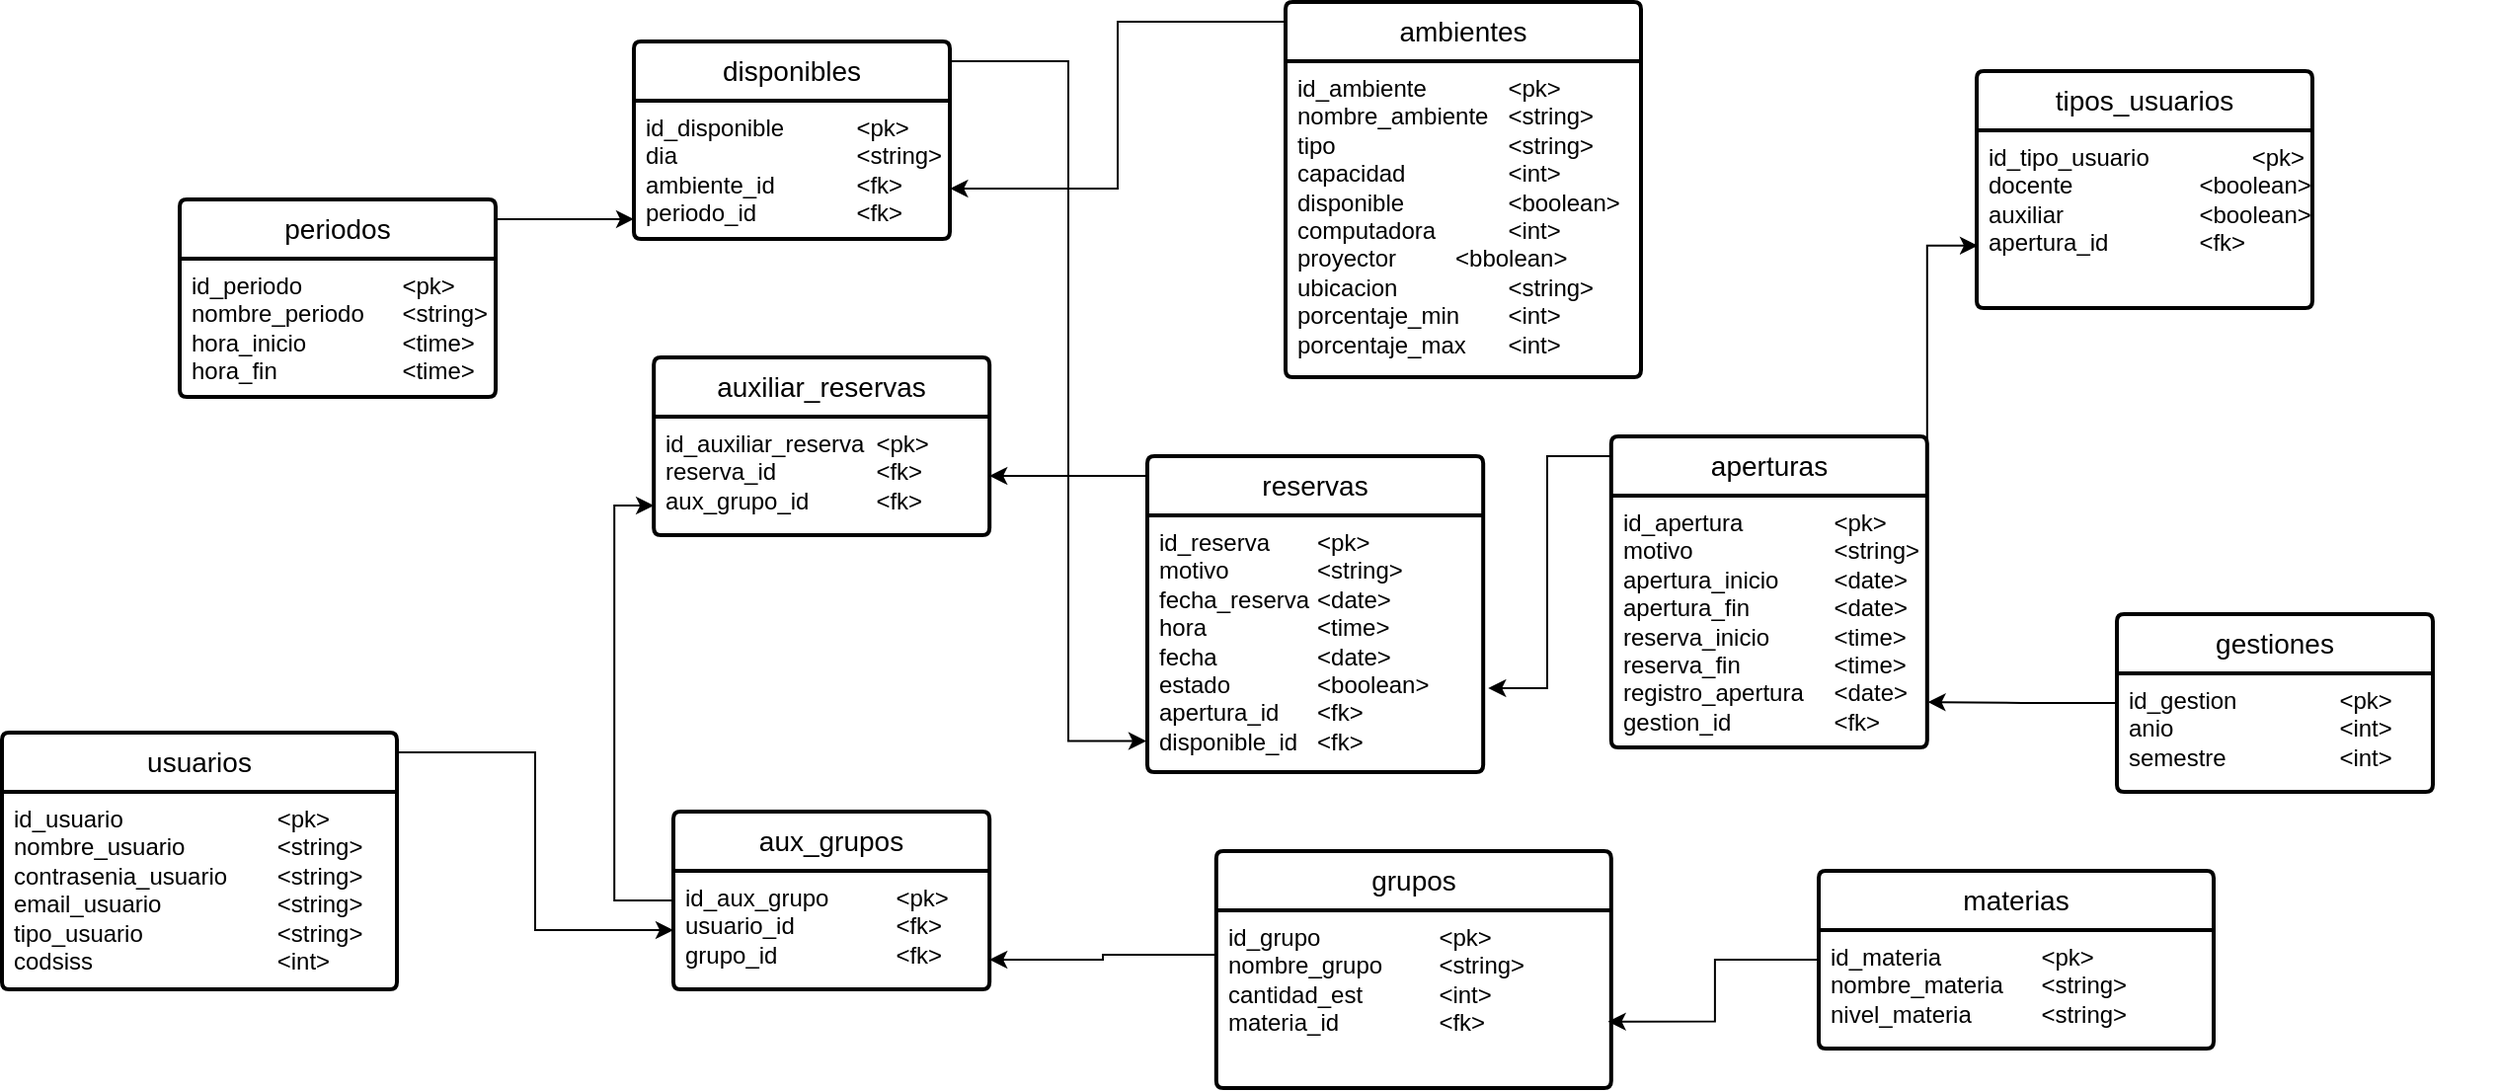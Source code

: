 <mxfile version="24.2.5" type="github">
  <diagram name="Página-1" id="DgZ_UcIA0mCEVcMzfX3X">
    <mxGraphModel dx="1750" dy="870" grid="1" gridSize="10" guides="1" tooltips="1" connect="1" arrows="1" fold="1" page="1" pageScale="1" pageWidth="1400" pageHeight="700" math="0" shadow="0">
      <root>
        <mxCell id="0" />
        <mxCell id="1" parent="0" />
        <mxCell id="g_gUJ1dNLiiiMhwHSjBD-1" value="ambientes" style="swimlane;childLayout=stackLayout;horizontal=1;startSize=30;horizontalStack=0;rounded=1;fontSize=14;fontStyle=0;strokeWidth=2;resizeParent=0;resizeLast=1;shadow=0;dashed=0;align=center;arcSize=4;whiteSpace=wrap;html=1;" vertex="1" parent="1">
          <mxGeometry x="740" y="50" width="180" height="190" as="geometry" />
        </mxCell>
        <mxCell id="g_gUJ1dNLiiiMhwHSjBD-2" value="id_ambiente&lt;span style=&quot;white-space: pre;&quot;&gt;&#x9;&lt;/span&gt;&lt;span style=&quot;white-space: pre;&quot;&gt;&#x9;&lt;/span&gt;&amp;lt;pk&amp;gt;&lt;div&gt;nombre_ambiente&lt;span style=&quot;white-space: pre;&quot;&gt;&#x9;&lt;/span&gt;&amp;lt;string&amp;gt;&lt;span style=&quot;white-space: pre;&quot;&gt;&#x9;&lt;/span&gt;&lt;/div&gt;&lt;div&gt;tipo&lt;span style=&quot;white-space: pre;&quot;&gt;&#x9;&lt;/span&gt;&lt;span style=&quot;white-space: pre;&quot;&gt;&#x9;&lt;/span&gt;&lt;span style=&quot;white-space: pre;&quot;&gt;&#x9;&lt;/span&gt;&lt;span style=&quot;white-space: pre;&quot;&gt;&#x9;&lt;/span&gt;&amp;lt;string&amp;gt;&lt;span style=&quot;white-space: pre;&quot;&gt;&#x9;&lt;/span&gt;&lt;span style=&quot;white-space: pre;&quot;&gt;&#x9;&lt;/span&gt;&lt;br&gt;capacidad&lt;span style=&quot;white-space: pre;&quot;&gt;&#x9;&lt;/span&gt;&lt;span style=&quot;white-space: pre;&quot;&gt;&#x9;&lt;/span&gt;&amp;lt;int&amp;gt;&lt;br&gt;disponible&lt;span style=&quot;white-space: pre;&quot;&gt;&#x9;&lt;/span&gt;&lt;span style=&quot;white-space: pre;&quot;&gt;&#x9;&lt;/span&gt;&amp;lt;boolean&amp;gt;&lt;/div&gt;&lt;div&gt;computadora&amp;nbsp;&lt;span style=&quot;white-space: pre;&quot;&gt;&#x9;&lt;/span&gt;&lt;span style=&quot;white-space: pre;&quot;&gt;&#x9;&lt;/span&gt;&amp;lt;int&amp;gt;&lt;/div&gt;&lt;div&gt;proyector&lt;span style=&quot;white-space: pre;&quot;&gt;&#x9;&lt;/span&gt;&lt;span style=&quot;white-space: pre;&quot;&gt;&#x9;&lt;/span&gt;&amp;lt;bbolean&amp;gt;&lt;/div&gt;&lt;div&gt;ubicacion&lt;span style=&quot;white-space: pre;&quot;&gt;&#x9;&lt;/span&gt;&lt;span style=&quot;white-space: pre;&quot;&gt;&#x9;&lt;/span&gt;&lt;span style=&quot;white-space: pre;&quot;&gt;&#x9;&lt;/span&gt;&amp;lt;string&amp;gt;&lt;/div&gt;&lt;div&gt;porcentaje_min&lt;span style=&quot;white-space: pre;&quot;&gt;&#x9;&lt;/span&gt;&amp;lt;int&amp;gt;&lt;br&gt;porcentaje_max&lt;span style=&quot;white-space: pre;&quot;&gt;&#x9;&lt;/span&gt;&amp;lt;int&amp;gt;&lt;/div&gt;" style="align=left;strokeColor=none;fillColor=none;spacingLeft=4;fontSize=12;verticalAlign=top;resizable=0;rotatable=0;part=1;html=1;" vertex="1" parent="g_gUJ1dNLiiiMhwHSjBD-1">
          <mxGeometry y="30" width="180" height="160" as="geometry" />
        </mxCell>
        <mxCell id="g_gUJ1dNLiiiMhwHSjBD-3" value="disponibles" style="swimlane;childLayout=stackLayout;horizontal=1;startSize=30;horizontalStack=0;rounded=1;fontSize=14;fontStyle=0;strokeWidth=2;resizeParent=0;resizeLast=1;shadow=0;dashed=0;align=center;arcSize=4;whiteSpace=wrap;html=1;" vertex="1" parent="1">
          <mxGeometry x="410" y="70" width="160" height="100" as="geometry" />
        </mxCell>
        <mxCell id="g_gUJ1dNLiiiMhwHSjBD-4" value="id_disponible&lt;span style=&quot;white-space: pre;&quot;&gt;&#x9;&lt;/span&gt;&lt;span style=&quot;white-space: pre;&quot;&gt;&#x9;&lt;/span&gt;&amp;lt;pk&amp;gt;&lt;div&gt;dia&lt;span style=&quot;white-space: pre;&quot;&gt;&#x9;&lt;/span&gt;&lt;span style=&quot;white-space: pre;&quot;&gt;&#x9;&lt;/span&gt;&lt;span style=&quot;white-space: pre;&quot;&gt;&#x9;&lt;/span&gt;&lt;span style=&quot;white-space: pre;&quot;&gt;&#x9;&lt;/span&gt;&amp;lt;string&amp;gt;&lt;span style=&quot;white-space: pre;&quot;&gt;&#x9;&lt;/span&gt;&lt;/div&gt;&lt;div&gt;ambiente_id&lt;span style=&quot;white-space: pre;&quot;&gt;&#x9;&lt;span style=&quot;white-space: pre;&quot;&gt;&#x9;&lt;/span&gt;&lt;/span&gt;&amp;lt;fk&amp;gt;&lt;span style=&quot;white-space: pre;&quot;&gt;&#x9;&lt;/span&gt;&lt;span style=&quot;white-space: pre;&quot;&gt;&#x9;&lt;/span&gt;&lt;br&gt;periodo_id&lt;span style=&quot;white-space: pre;&quot;&gt;&#x9;&lt;/span&gt;&lt;span style=&quot;white-space: pre;&quot;&gt;&#x9;&lt;/span&gt;&amp;lt;fk&amp;gt;&lt;br&gt;&lt;br&gt;&lt;/div&gt;" style="align=left;strokeColor=none;fillColor=none;spacingLeft=4;fontSize=12;verticalAlign=top;resizable=0;rotatable=0;part=1;html=1;" vertex="1" parent="g_gUJ1dNLiiiMhwHSjBD-3">
          <mxGeometry y="30" width="160" height="70" as="geometry" />
        </mxCell>
        <mxCell id="g_gUJ1dNLiiiMhwHSjBD-5" value="gestiones" style="swimlane;childLayout=stackLayout;horizontal=1;startSize=30;horizontalStack=0;rounded=1;fontSize=14;fontStyle=0;strokeWidth=2;resizeParent=0;resizeLast=1;shadow=0;dashed=0;align=center;arcSize=4;whiteSpace=wrap;html=1;" vertex="1" parent="1">
          <mxGeometry x="1161" y="360" width="160" height="90" as="geometry" />
        </mxCell>
        <mxCell id="g_gUJ1dNLiiiMhwHSjBD-6" value="id_gestion&lt;span style=&quot;white-space: pre;&quot;&gt;&#x9;&lt;/span&gt;&lt;span style=&quot;white-space: pre;&quot;&gt;&#x9;&lt;/span&gt;&amp;lt;pk&amp;gt;&lt;div&gt;anio&amp;nbsp;&lt;span style=&quot;white-space: pre;&quot;&gt;&#x9;&lt;/span&gt;&lt;span style=&quot;white-space: pre;&quot;&gt;&#x9;&lt;/span&gt;&lt;span style=&quot;white-space: pre;&quot;&gt;&#x9;&lt;/span&gt;&amp;lt;int&amp;gt;&lt;span style=&quot;white-space: pre;&quot;&gt;&#x9;&lt;/span&gt;&lt;/div&gt;&lt;div&gt;semestre&lt;span style=&quot;white-space: pre;&quot;&gt;&#x9;&lt;/span&gt;&lt;span style=&quot;white-space: pre;&quot;&gt;&#x9;&lt;/span&gt;&lt;span style=&quot;white-space: pre;&quot;&gt;&#x9;&lt;/span&gt;&amp;lt;int&amp;gt;&lt;span style=&quot;white-space: pre;&quot;&gt;&#x9;&lt;/span&gt;&lt;span style=&quot;white-space: pre;&quot;&gt;&#x9;&lt;/span&gt;&lt;br&gt;&lt;br&gt;&lt;br&gt;&lt;/div&gt;" style="align=left;strokeColor=none;fillColor=none;spacingLeft=4;fontSize=12;verticalAlign=top;resizable=0;rotatable=0;part=1;html=1;" vertex="1" parent="g_gUJ1dNLiiiMhwHSjBD-5">
          <mxGeometry y="30" width="160" height="60" as="geometry" />
        </mxCell>
        <mxCell id="g_gUJ1dNLiiiMhwHSjBD-7" value="aperturas" style="swimlane;childLayout=stackLayout;horizontal=1;startSize=30;horizontalStack=0;rounded=1;fontSize=14;fontStyle=0;strokeWidth=2;resizeParent=0;resizeLast=1;shadow=0;dashed=0;align=center;arcSize=4;whiteSpace=wrap;html=1;" vertex="1" parent="1">
          <mxGeometry x="904.91" y="270" width="160" height="157.5" as="geometry" />
        </mxCell>
        <mxCell id="g_gUJ1dNLiiiMhwHSjBD-8" value="id_apertura&lt;span style=&quot;white-space: pre;&quot;&gt;&#x9;&lt;/span&gt;&lt;span style=&quot;white-space: pre;&quot;&gt;&#x9;&lt;/span&gt;&amp;lt;pk&amp;gt;&lt;br&gt;motivo&amp;nbsp;&lt;span style=&quot;white-space: pre;&quot;&gt;&#x9;&lt;/span&gt;&lt;span style=&quot;white-space: pre;&quot;&gt;&#x9;&lt;/span&gt;&lt;span style=&quot;white-space: pre;&quot;&gt;&#x9;&lt;/span&gt;&amp;lt;string&amp;gt;&lt;br&gt;&lt;div&gt;apertura_inicio&lt;span style=&quot;white-space: pre;&quot;&gt;&#x9;&lt;/span&gt;&amp;lt;date&amp;gt;&lt;/div&gt;&lt;div&gt;&lt;span style=&quot;background-color: initial;&quot;&gt;apertura_fin&lt;span style=&quot;white-space: pre;&quot;&gt;&#x9;&lt;/span&gt;&lt;/span&gt;&lt;span style=&quot;background-color: initial; white-space-collapse: preserve;&quot;&gt;&#x9;&lt;/span&gt;&lt;span style=&quot;background-color: initial;&quot;&gt;&amp;lt;date&amp;gt;&lt;/span&gt;&lt;/div&gt;&lt;div&gt;&lt;span style=&quot;background-color: initial;&quot;&gt;reserva_inicio&lt;span style=&quot;white-space-collapse: preserve;&quot;&gt;&#x9;&lt;/span&gt;&lt;/span&gt;&lt;span style=&quot;white-space-collapse: preserve; background-color: initial;&quot;&gt;&#x9;&lt;/span&gt;&lt;span style=&quot;background-color: initial;&quot;&gt;&amp;lt;time&amp;gt;&lt;/span&gt;&lt;span style=&quot;background-color: initial;&quot;&gt;&lt;br&gt;&lt;/span&gt;&lt;/div&gt;&lt;div&gt;&lt;span style=&quot;background-color: initial;&quot;&gt;reserva_fin&lt;span style=&quot;white-space-collapse: preserve;&quot;&gt;&#x9;&lt;/span&gt;&lt;/span&gt;&lt;span style=&quot;white-space-collapse: preserve; background-color: initial;&quot;&gt;&#x9;&lt;/span&gt;&lt;span style=&quot;background-color: initial;&quot;&gt;&amp;lt;time&amp;gt;&lt;/span&gt;&lt;span style=&quot;background-color: initial;&quot;&gt;&lt;br&gt;&lt;/span&gt;&lt;/div&gt;&lt;div&gt;&lt;span style=&quot;background-color: initial;&quot;&gt;registro_apertura&lt;span style=&quot;white-space: pre;&quot;&gt;&#x9;&lt;/span&gt;&amp;lt;date&amp;gt;&lt;/span&gt;&lt;/div&gt;&lt;div&gt;&lt;span style=&quot;background-color: initial;&quot;&gt;gestion_id&lt;span style=&quot;white-space: pre;&quot;&gt;&#x9;&lt;/span&gt;&lt;span style=&quot;white-space: pre;&quot;&gt;&#x9;&lt;/span&gt;&amp;lt;fk&amp;gt;&lt;/span&gt;&lt;/div&gt;" style="align=left;strokeColor=none;fillColor=none;spacingLeft=4;fontSize=12;verticalAlign=top;resizable=0;rotatable=0;part=1;html=1;" vertex="1" parent="g_gUJ1dNLiiiMhwHSjBD-7">
          <mxGeometry y="30" width="160" height="127.5" as="geometry" />
        </mxCell>
        <mxCell id="g_gUJ1dNLiiiMhwHSjBD-9" value="materias" style="swimlane;childLayout=stackLayout;horizontal=1;startSize=30;horizontalStack=0;rounded=1;fontSize=14;fontStyle=0;strokeWidth=2;resizeParent=0;resizeLast=1;shadow=0;dashed=0;align=center;arcSize=4;whiteSpace=wrap;html=1;" vertex="1" parent="1">
          <mxGeometry x="1010" y="490" width="200" height="90" as="geometry" />
        </mxCell>
        <mxCell id="g_gUJ1dNLiiiMhwHSjBD-10" value="id_materia&lt;span style=&quot;white-space: pre;&quot;&gt;&#x9;&lt;/span&gt;&lt;span style=&quot;white-space: pre;&quot;&gt;&#x9;&lt;/span&gt;&amp;lt;pk&amp;gt;&lt;div&gt;nombre_materia&lt;span style=&quot;white-space: pre;&quot;&gt;&#x9;&lt;/span&gt;&amp;lt;string&amp;gt;&lt;span style=&quot;white-space: pre;&quot;&gt;&#x9;&lt;/span&gt;&lt;/div&gt;&lt;div&gt;nivel_materia&lt;span style=&quot;background-color: initial; white-space-collapse: preserve;&quot;&gt;&#x9;&lt;/span&gt;&lt;span style=&quot;background-color: initial; white-space-collapse: preserve;&quot;&gt;&#x9;&lt;/span&gt;&lt;span style=&quot;background-color: initial;&quot;&gt;&amp;lt;string&amp;gt;&lt;/span&gt;&lt;br&gt;&lt;/div&gt;" style="align=left;strokeColor=none;fillColor=none;spacingLeft=4;fontSize=12;verticalAlign=top;resizable=0;rotatable=0;part=1;html=1;" vertex="1" parent="g_gUJ1dNLiiiMhwHSjBD-9">
          <mxGeometry y="30" width="200" height="60" as="geometry" />
        </mxCell>
        <mxCell id="g_gUJ1dNLiiiMhwHSjBD-11" value="grupos" style="swimlane;childLayout=stackLayout;horizontal=1;startSize=30;horizontalStack=0;rounded=1;fontSize=14;fontStyle=0;strokeWidth=2;resizeParent=0;resizeLast=1;shadow=0;dashed=0;align=center;arcSize=4;whiteSpace=wrap;html=1;" vertex="1" parent="1">
          <mxGeometry x="704.91" y="480" width="200" height="120" as="geometry" />
        </mxCell>
        <mxCell id="g_gUJ1dNLiiiMhwHSjBD-12" value="id_grupo&lt;span style=&quot;white-space: pre;&quot;&gt;&#x9;&lt;/span&gt;&lt;span style=&quot;white-space: pre;&quot;&gt;&#x9;&lt;span style=&quot;white-space: pre;&quot;&gt;&#x9;&lt;/span&gt;&lt;/span&gt;&amp;lt;pk&amp;gt;&lt;div&gt;nombre_grupo&lt;span style=&quot;white-space: pre;&quot;&gt;&#x9;&lt;/span&gt;&lt;span style=&quot;white-space: pre;&quot;&gt;&#x9;&lt;/span&gt;&amp;lt;string&amp;gt;&lt;span style=&quot;white-space: pre;&quot;&gt;&#x9;&lt;/span&gt;&lt;/div&gt;&lt;div&gt;cantidad_est&lt;span style=&quot;background-color: initial; white-space-collapse: preserve;&quot;&gt;&#x9;&lt;/span&gt;&lt;span style=&quot;background-color: initial; white-space-collapse: preserve;&quot;&gt;&#x9;&lt;/span&gt;&lt;span style=&quot;background-color: initial;&quot;&gt;&amp;lt;int&amp;gt;&lt;/span&gt;&lt;br&gt;&lt;/div&gt;&lt;div&gt;materia_id&lt;span style=&quot;white-space: pre;&quot;&gt;&#x9;&lt;/span&gt;&lt;span style=&quot;white-space: pre;&quot;&gt;&#x9;&lt;/span&gt;&amp;lt;fk&amp;gt;&lt;/div&gt;&lt;div&gt;&lt;br&gt;&lt;/div&gt;" style="align=left;strokeColor=none;fillColor=none;spacingLeft=4;fontSize=12;verticalAlign=top;resizable=0;rotatable=0;part=1;html=1;" vertex="1" parent="g_gUJ1dNLiiiMhwHSjBD-11">
          <mxGeometry y="30" width="200" height="90" as="geometry" />
        </mxCell>
        <mxCell id="g_gUJ1dNLiiiMhwHSjBD-13" value="aux_grupos" style="swimlane;childLayout=stackLayout;horizontal=1;startSize=30;horizontalStack=0;rounded=1;fontSize=14;fontStyle=0;strokeWidth=2;resizeParent=0;resizeLast=1;shadow=0;dashed=0;align=center;arcSize=4;whiteSpace=wrap;html=1;" vertex="1" parent="1">
          <mxGeometry x="430" y="460" width="160.09" height="90" as="geometry" />
        </mxCell>
        <mxCell id="g_gUJ1dNLiiiMhwHSjBD-14" value="id_aux_grupo&lt;span style=&quot;white-space: pre;&quot;&gt;&#x9;&lt;/span&gt;&lt;span style=&quot;white-space: pre;&quot;&gt;&#x9;&lt;/span&gt;&amp;lt;pk&amp;gt;&lt;div&gt;usuario_id&lt;span style=&quot;white-space: pre;&quot;&gt;&#x9;&lt;/span&gt;&lt;span style=&quot;white-space: pre;&quot;&gt;&#x9;&lt;/span&gt;&amp;lt;fk&amp;gt;&lt;span style=&quot;white-space: pre;&quot;&gt;&#x9;&lt;/span&gt;&lt;/div&gt;&lt;div&gt;&lt;span style=&quot;background-color: initial;&quot;&gt;grupo_id&lt;span style=&quot;white-space: pre;&quot;&gt;&#x9;&lt;/span&gt;&lt;span style=&quot;white-space: pre;&quot;&gt;&#x9;&lt;/span&gt;&lt;span style=&quot;white-space: pre;&quot;&gt;&#x9;&lt;/span&gt;&amp;lt;fk&amp;gt;&lt;/span&gt;&lt;br&gt;&lt;/div&gt;" style="align=left;strokeColor=none;fillColor=none;spacingLeft=4;fontSize=12;verticalAlign=top;resizable=0;rotatable=0;part=1;html=1;" vertex="1" parent="g_gUJ1dNLiiiMhwHSjBD-13">
          <mxGeometry y="30" width="160.09" height="60" as="geometry" />
        </mxCell>
        <mxCell id="g_gUJ1dNLiiiMhwHSjBD-15" style="edgeStyle=orthogonalEdgeStyle;rounded=0;orthogonalLoop=1;jettySize=auto;html=1;exitX=0;exitY=0.25;exitDx=0;exitDy=0;entryX=0.992;entryY=0.626;entryDx=0;entryDy=0;entryPerimeter=0;" edge="1" parent="1" source="g_gUJ1dNLiiiMhwHSjBD-10" target="g_gUJ1dNLiiiMhwHSjBD-12">
          <mxGeometry relative="1" as="geometry" />
        </mxCell>
        <mxCell id="g_gUJ1dNLiiiMhwHSjBD-16" style="edgeStyle=orthogonalEdgeStyle;rounded=0;orthogonalLoop=1;jettySize=auto;html=1;exitX=0;exitY=0.25;exitDx=0;exitDy=0;entryX=1;entryY=0.75;entryDx=0;entryDy=0;" edge="1" parent="1" source="g_gUJ1dNLiiiMhwHSjBD-12" target="g_gUJ1dNLiiiMhwHSjBD-14">
          <mxGeometry relative="1" as="geometry" />
        </mxCell>
        <mxCell id="g_gUJ1dNLiiiMhwHSjBD-17" style="edgeStyle=orthogonalEdgeStyle;rounded=0;orthogonalLoop=1;jettySize=auto;html=1;exitX=0;exitY=0.25;exitDx=0;exitDy=0;entryX=1.002;entryY=0.82;entryDx=0;entryDy=0;entryPerimeter=0;" edge="1" parent="1" source="g_gUJ1dNLiiiMhwHSjBD-6" target="g_gUJ1dNLiiiMhwHSjBD-8">
          <mxGeometry relative="1" as="geometry" />
        </mxCell>
        <mxCell id="g_gUJ1dNLiiiMhwHSjBD-18" style="edgeStyle=orthogonalEdgeStyle;rounded=0;orthogonalLoop=1;jettySize=auto;html=1;exitX=1;exitY=0;exitDx=0;exitDy=0;entryX=0;entryY=0.857;entryDx=0;entryDy=0;entryPerimeter=0;" edge="1" parent="1" target="g_gUJ1dNLiiiMhwHSjBD-4" source="g_gUJ1dNLiiiMhwHSjBD-32">
          <mxGeometry relative="1" as="geometry">
            <mxPoint x="340" y="230" as="sourcePoint" />
          </mxGeometry>
        </mxCell>
        <mxCell id="g_gUJ1dNLiiiMhwHSjBD-19" style="edgeStyle=orthogonalEdgeStyle;rounded=0;orthogonalLoop=1;jettySize=auto;html=1;exitX=0;exitY=0;exitDx=0;exitDy=0;entryX=1.001;entryY=0.635;entryDx=0;entryDy=0;entryPerimeter=0;" edge="1" parent="1" source="g_gUJ1dNLiiiMhwHSjBD-2" target="g_gUJ1dNLiiiMhwHSjBD-4">
          <mxGeometry relative="1" as="geometry" />
        </mxCell>
        <mxCell id="g_gUJ1dNLiiiMhwHSjBD-20" value="reservas" style="swimlane;childLayout=stackLayout;horizontal=1;startSize=30;horizontalStack=0;rounded=1;fontSize=14;fontStyle=0;strokeWidth=2;resizeParent=0;resizeLast=1;shadow=0;dashed=0;align=center;arcSize=4;whiteSpace=wrap;html=1;" vertex="1" parent="1">
          <mxGeometry x="670" y="280" width="170.09" height="160" as="geometry" />
        </mxCell>
        <mxCell id="g_gUJ1dNLiiiMhwHSjBD-21" value="id_reserva&lt;span style=&quot;white-space: pre;&quot;&gt;&lt;span style=&quot;white-space: pre;&quot;&gt;&#x9;&lt;/span&gt;&lt;/span&gt;&amp;lt;pk&amp;gt;&lt;div&gt;motivo&lt;span style=&quot;white-space: pre;&quot;&gt;&#x9;&lt;/span&gt;&lt;span style=&quot;white-space: pre;&quot;&gt;&#x9;&lt;/span&gt;&amp;lt;string&amp;gt;&lt;/div&gt;&lt;div&gt;fecha_reserva&lt;span style=&quot;white-space: pre;&quot;&gt;&#x9;&lt;/span&gt;&amp;lt;date&amp;gt;&lt;/div&gt;&lt;div&gt;hora&lt;span style=&quot;white-space: pre;&quot;&gt;&#x9;&lt;/span&gt;&lt;span style=&quot;white-space: pre;&quot;&gt;&#x9;&lt;/span&gt;&lt;span style=&quot;white-space: pre;&quot;&gt;&#x9;&lt;/span&gt;&amp;lt;time&amp;gt;&lt;span style=&quot;white-space: pre;&quot;&gt;&#x9;&lt;/span&gt;&lt;/div&gt;&lt;div&gt;fecha&lt;span style=&quot;background-color: initial; white-space-collapse: preserve;&quot;&gt;&#x9;&lt;/span&gt;&lt;span style=&quot;background-color: initial; white-space-collapse: preserve;&quot;&gt;&#x9;&lt;/span&gt;&lt;span style=&quot;background-color: initial;&quot;&gt;&amp;lt;date&amp;gt;&lt;/span&gt;&lt;br&gt;&lt;/div&gt;&lt;div&gt;estado&lt;span style=&quot;white-space: pre;&quot;&gt;&#x9;&lt;/span&gt;&lt;span style=&quot;white-space: pre;&quot;&gt;&#x9;&lt;/span&gt;&amp;lt;boolean&amp;gt;&lt;/div&gt;&lt;div&gt;apertura_id&amp;nbsp;&lt;span style=&quot;white-space: pre;&quot;&gt;&#x9;&lt;/span&gt;&amp;lt;fk&amp;gt;&lt;/div&gt;&lt;div&gt;disponible_id&lt;span style=&quot;white-space: pre;&quot;&gt;&#x9;&lt;/span&gt;&amp;lt;fk&amp;gt;&lt;/div&gt;&lt;div&gt;&lt;br&gt;&lt;/div&gt;&lt;div&gt;&lt;br&gt;&lt;/div&gt;" style="align=left;strokeColor=none;fillColor=none;spacingLeft=4;fontSize=12;verticalAlign=top;resizable=0;rotatable=0;part=1;html=1;" vertex="1" parent="g_gUJ1dNLiiiMhwHSjBD-20">
          <mxGeometry y="30" width="170.09" height="130" as="geometry" />
        </mxCell>
        <mxCell id="g_gUJ1dNLiiiMhwHSjBD-22" value="auxiliar_reservas" style="swimlane;childLayout=stackLayout;horizontal=1;startSize=30;horizontalStack=0;rounded=1;fontSize=14;fontStyle=0;strokeWidth=2;resizeParent=0;resizeLast=1;shadow=0;dashed=0;align=center;arcSize=4;whiteSpace=wrap;html=1;" vertex="1" parent="1">
          <mxGeometry x="420.09" y="230" width="170" height="90" as="geometry" />
        </mxCell>
        <mxCell id="g_gUJ1dNLiiiMhwHSjBD-23" value="id_auxiliar_reserva&lt;span style=&quot;white-space: pre;&quot;&gt;&#x9;&lt;/span&gt;&amp;lt;pk&amp;gt;&lt;div&gt;reserva_id&lt;span style=&quot;white-space: pre;&quot;&gt;&#x9;&lt;/span&gt;&lt;span style=&quot;white-space: pre;&quot;&gt;&#x9;&lt;/span&gt;&amp;lt;fk&amp;gt;&lt;span style=&quot;white-space: pre;&quot;&gt;&#x9;&lt;/span&gt;&lt;/div&gt;&lt;div&gt;&lt;span style=&quot;background-color: initial;&quot;&gt;aux_grupo_id&lt;span style=&quot;white-space: pre;&quot;&gt;&#x9;&lt;/span&gt;&lt;span style=&quot;white-space: pre;&quot;&gt;&#x9;&lt;/span&gt;&amp;lt;fk&amp;gt;&lt;/span&gt;&lt;br&gt;&lt;/div&gt;" style="align=left;strokeColor=none;fillColor=none;spacingLeft=4;fontSize=12;verticalAlign=top;resizable=0;rotatable=0;part=1;html=1;" vertex="1" parent="g_gUJ1dNLiiiMhwHSjBD-22">
          <mxGeometry y="30" width="170" height="60" as="geometry" />
        </mxCell>
        <mxCell id="g_gUJ1dNLiiiMhwHSjBD-24" style="edgeStyle=orthogonalEdgeStyle;rounded=0;orthogonalLoop=1;jettySize=auto;html=1;exitX=0;exitY=0;exitDx=0;exitDy=0;entryX=1;entryY=0.5;entryDx=0;entryDy=0;" edge="1" parent="1" source="g_gUJ1dNLiiiMhwHSjBD-21" target="g_gUJ1dNLiiiMhwHSjBD-23">
          <mxGeometry relative="1" as="geometry" />
        </mxCell>
        <mxCell id="g_gUJ1dNLiiiMhwHSjBD-25" style="edgeStyle=orthogonalEdgeStyle;rounded=0;orthogonalLoop=1;jettySize=auto;html=1;exitX=0;exitY=0.25;exitDx=0;exitDy=0;entryX=0;entryY=0.75;entryDx=0;entryDy=0;" edge="1" parent="1" source="g_gUJ1dNLiiiMhwHSjBD-14" target="g_gUJ1dNLiiiMhwHSjBD-23">
          <mxGeometry relative="1" as="geometry" />
        </mxCell>
        <mxCell id="g_gUJ1dNLiiiMhwHSjBD-26" style="edgeStyle=orthogonalEdgeStyle;rounded=0;orthogonalLoop=1;jettySize=auto;html=1;exitX=0;exitY=0;exitDx=0;exitDy=0;entryX=1.015;entryY=0.673;entryDx=0;entryDy=0;entryPerimeter=0;" edge="1" parent="1" source="g_gUJ1dNLiiiMhwHSjBD-8" target="g_gUJ1dNLiiiMhwHSjBD-21">
          <mxGeometry relative="1" as="geometry" />
        </mxCell>
        <mxCell id="g_gUJ1dNLiiiMhwHSjBD-27" value="tipos_usuarios" style="swimlane;childLayout=stackLayout;horizontal=1;startSize=30;horizontalStack=0;rounded=1;fontSize=14;fontStyle=0;strokeWidth=2;resizeParent=0;resizeLast=1;shadow=0;dashed=0;align=center;arcSize=4;whiteSpace=wrap;html=1;" vertex="1" parent="1">
          <mxGeometry x="1090" y="85" width="170" height="120" as="geometry" />
        </mxCell>
        <mxCell id="g_gUJ1dNLiiiMhwHSjBD-28" value="id_tipo_usuario&lt;span style=&quot;white-space: pre;&quot;&gt;&#x9;&lt;/span&gt;&lt;span style=&quot;white-space: pre;&quot;&gt;&#x9;&lt;/span&gt;&amp;lt;pk&amp;gt;&lt;div&gt;docente&amp;nbsp;&lt;span style=&quot;white-space: pre;&quot;&gt;&#x9;&lt;/span&gt;&lt;span style=&quot;white-space: pre;&quot;&gt;&#x9;&lt;/span&gt;&lt;span style=&quot;white-space: pre;&quot;&gt;&#x9;&lt;/span&gt;&amp;lt;boolean&amp;gt;&lt;span style=&quot;white-space: pre;&quot;&gt;&#x9;&lt;/span&gt;&lt;/div&gt;&lt;div&gt;auxiliar&lt;span style=&quot;white-space: pre;&quot;&gt;&#x9;&lt;/span&gt;&lt;span style=&quot;white-space: pre;&quot;&gt;&#x9;&lt;/span&gt;&lt;span style=&quot;white-space: pre;&quot;&gt;&#x9;&lt;/span&gt;&amp;lt;boolean&amp;gt;&lt;/div&gt;&lt;div&gt;apertura_id&lt;span style=&quot;white-space: pre;&quot;&gt;&#x9;&lt;/span&gt;&lt;span style=&quot;white-space: pre;&quot;&gt;&#x9;&lt;/span&gt;&amp;lt;fk&amp;gt;&lt;span style=&quot;white-space: pre;&quot;&gt;&#x9;&lt;/span&gt;&lt;br&gt;&lt;br&gt;&lt;br&gt;&lt;/div&gt;" style="align=left;strokeColor=none;fillColor=none;spacingLeft=4;fontSize=12;verticalAlign=top;resizable=0;rotatable=0;part=1;html=1;" vertex="1" parent="g_gUJ1dNLiiiMhwHSjBD-27">
          <mxGeometry y="30" width="170" height="90" as="geometry" />
        </mxCell>
        <mxCell id="g_gUJ1dNLiiiMhwHSjBD-29" style="edgeStyle=orthogonalEdgeStyle;rounded=0;orthogonalLoop=1;jettySize=auto;html=1;exitX=1;exitY=0;exitDx=0;exitDy=0;entryX=0.003;entryY=0.649;entryDx=0;entryDy=0;entryPerimeter=0;" edge="1" parent="1" source="g_gUJ1dNLiiiMhwHSjBD-8" target="g_gUJ1dNLiiiMhwHSjBD-28">
          <mxGeometry relative="1" as="geometry" />
        </mxCell>
        <mxCell id="g_gUJ1dNLiiiMhwHSjBD-30" style="edgeStyle=orthogonalEdgeStyle;rounded=0;orthogonalLoop=1;jettySize=auto;html=1;exitX=1;exitY=0;exitDx=0;exitDy=0;entryX=-0.003;entryY=0.879;entryDx=0;entryDy=0;entryPerimeter=0;" edge="1" parent="1" source="g_gUJ1dNLiiiMhwHSjBD-4" target="g_gUJ1dNLiiiMhwHSjBD-21">
          <mxGeometry relative="1" as="geometry">
            <Array as="points">
              <mxPoint x="570" y="80" />
              <mxPoint x="630" y="80" />
              <mxPoint x="630" y="424" />
            </Array>
          </mxGeometry>
        </mxCell>
        <mxCell id="g_gUJ1dNLiiiMhwHSjBD-31" value="periodos" style="swimlane;childLayout=stackLayout;horizontal=1;startSize=30;horizontalStack=0;rounded=1;fontSize=14;fontStyle=0;strokeWidth=2;resizeParent=0;resizeLast=1;shadow=0;dashed=0;align=center;arcSize=4;whiteSpace=wrap;html=1;" vertex="1" parent="1">
          <mxGeometry x="180" y="150" width="160" height="100" as="geometry" />
        </mxCell>
        <mxCell id="g_gUJ1dNLiiiMhwHSjBD-32" value="id_periodo&lt;span style=&quot;white-space: pre;&quot;&gt;&#x9;&lt;/span&gt;&lt;span style=&quot;white-space: pre;&quot;&gt;&#x9;&lt;/span&gt;&amp;lt;pk&amp;gt;&lt;div&gt;nombre_periodo&lt;span style=&quot;white-space: pre;&quot;&gt;&#x9;&lt;/span&gt;&amp;lt;string&amp;gt;&lt;span style=&quot;white-space: pre;&quot;&gt;&#x9;&lt;/span&gt;&lt;/div&gt;&lt;div&gt;hora_inicio&lt;span style=&quot;white-space: pre;&quot;&gt;&#x9;&lt;/span&gt;&lt;span style=&quot;white-space: pre;&quot;&gt;&#x9;&lt;/span&gt;&amp;lt;time&amp;gt;&lt;span style=&quot;white-space: pre;&quot;&gt;&#x9;&lt;/span&gt;&lt;span style=&quot;white-space: pre;&quot;&gt;&#x9;&lt;/span&gt;&lt;br&gt;hora_fin&lt;span style=&quot;white-space: pre;&quot;&gt;&#x9;&lt;/span&gt;&lt;span style=&quot;white-space: pre;&quot;&gt;&#x9;&lt;/span&gt;&lt;span style=&quot;white-space: pre;&quot;&gt;&#x9;&lt;/span&gt;&amp;lt;time&amp;gt;&lt;br&gt;&lt;br&gt;&lt;/div&gt;" style="align=left;strokeColor=none;fillColor=none;spacingLeft=4;fontSize=12;verticalAlign=top;resizable=0;rotatable=0;part=1;html=1;" vertex="1" parent="g_gUJ1dNLiiiMhwHSjBD-31">
          <mxGeometry y="30" width="160" height="70" as="geometry" />
        </mxCell>
        <mxCell id="g_gUJ1dNLiiiMhwHSjBD-33" value="usuarios" style="swimlane;childLayout=stackLayout;horizontal=1;startSize=30;horizontalStack=0;rounded=1;fontSize=14;fontStyle=0;strokeWidth=2;resizeParent=0;resizeLast=1;shadow=0;dashed=0;align=center;arcSize=4;whiteSpace=wrap;html=1;" vertex="1" parent="1">
          <mxGeometry x="90" y="420" width="200" height="130" as="geometry" />
        </mxCell>
        <mxCell id="g_gUJ1dNLiiiMhwHSjBD-34" value="id_usuario&lt;span style=&quot;white-space: pre;&quot;&gt;&#x9;&lt;/span&gt;&lt;span style=&quot;white-space: pre;&quot;&gt;&#x9;&lt;span style=&quot;white-space: pre;&quot;&gt;&#x9;&lt;/span&gt;&lt;/span&gt;&amp;lt;pk&amp;gt;&lt;div&gt;nombre_usuario&lt;span style=&quot;white-space: pre;&quot;&gt;&#x9;&lt;/span&gt;&lt;span style=&quot;white-space: pre;&quot;&gt;&#x9;&lt;/span&gt;&amp;lt;string&amp;gt;&lt;span style=&quot;white-space: pre;&quot;&gt;&#x9;&lt;/span&gt;&lt;/div&gt;&lt;div&gt;contrasenia_usuario&lt;span style=&quot;white-space: pre;&quot;&gt;&#x9;&lt;/span&gt;&amp;lt;string&amp;gt;&lt;span style=&quot;white-space: pre;&quot;&gt;&#x9;&lt;/span&gt;&lt;span style=&quot;white-space: pre;&quot;&gt;&#x9;&lt;/span&gt;&lt;br&gt;email_usuario&lt;span style=&quot;white-space: pre;&quot;&gt;&#x9;&lt;/span&gt;&lt;span style=&quot;white-space: pre;&quot;&gt;&#x9;&lt;/span&gt;&lt;span style=&quot;white-space: pre;&quot;&gt;&#x9;&lt;/span&gt;&amp;lt;string&amp;gt;&lt;br&gt;tipo_usuario&lt;span style=&quot;white-space: pre;&quot;&gt;&#x9;&lt;/span&gt;&lt;span style=&quot;white-space: pre;&quot;&gt;&#x9;&lt;/span&gt;&lt;span style=&quot;white-space: pre;&quot;&gt;&#x9;&lt;/span&gt;&amp;lt;string&amp;gt;&lt;/div&gt;&lt;div&gt;codsiss&lt;span style=&quot;white-space: pre;&quot;&gt;&#x9;&lt;/span&gt;&lt;span style=&quot;white-space: pre;&quot;&gt;&#x9;&lt;/span&gt;&lt;span style=&quot;white-space: pre;&quot;&gt;&#x9;&lt;/span&gt;&lt;span style=&quot;white-space: pre;&quot;&gt;&#x9;&lt;/span&gt;&amp;lt;int&amp;gt;&lt;/div&gt;" style="align=left;strokeColor=none;fillColor=none;spacingLeft=4;fontSize=12;verticalAlign=top;resizable=0;rotatable=0;part=1;html=1;" vertex="1" parent="g_gUJ1dNLiiiMhwHSjBD-33">
          <mxGeometry y="30" width="200" height="100" as="geometry" />
        </mxCell>
        <mxCell id="g_gUJ1dNLiiiMhwHSjBD-36" style="edgeStyle=orthogonalEdgeStyle;rounded=0;orthogonalLoop=1;jettySize=auto;html=1;exitX=1;exitY=0;exitDx=0;exitDy=0;" edge="1" parent="1" source="g_gUJ1dNLiiiMhwHSjBD-34" target="g_gUJ1dNLiiiMhwHSjBD-14">
          <mxGeometry relative="1" as="geometry" />
        </mxCell>
      </root>
    </mxGraphModel>
  </diagram>
</mxfile>
